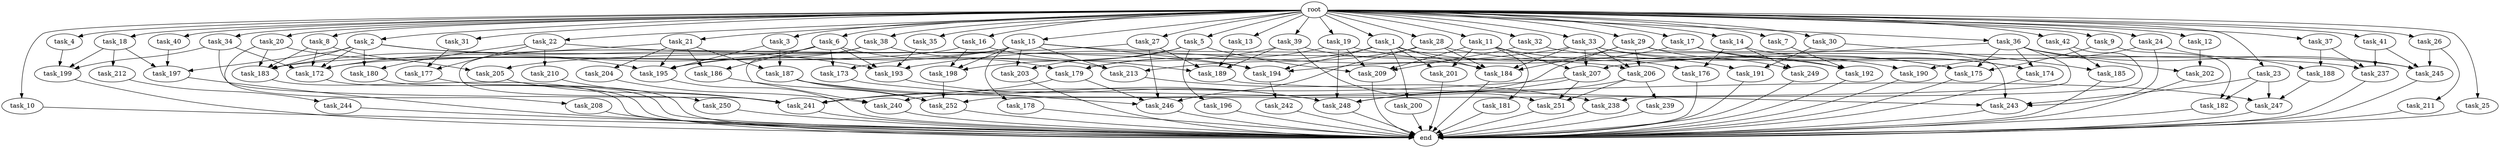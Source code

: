 digraph G {
  task_12 [size="2.048000"];
  task_199 [size="2095944040.448000"];
  task_36 [size="2.048000"];
  task_42 [size="2.048000"];
  task_19 [size="2.048000"];
  task_249 [size="2147483648.000000"];
  task_196 [size="154618822.656000"];
  root [size="0.000000"];
  task_10 [size="2.048000"];
  task_18 [size="2.048000"];
  task_1 [size="2.048000"];
  task_189 [size="3367254360.064000"];
  task_183 [size="3487513444.352000"];
  task_4 [size="2.048000"];
  task_33 [size="2.048000"];
  task_22 [size="2.048000"];
  task_205 [size="2233382993.920000"];
  task_15 [size="2.048000"];
  task_5 [size="2.048000"];
  end [size="0.000000"];
  task_206 [size="2302102470.656000"];
  task_246 [size="4380866641.920000"];
  task_14 [size="2.048000"];
  task_244 [size="618475290.624000"];
  task_38 [size="2.048000"];
  task_252 [size="1460288880.640000"];
  task_241 [size="3951369912.320000"];
  task_16 [size="2.048000"];
  task_7 [size="2.048000"];
  task_242 [size="841813590.016000"];
  task_27 [size="2.048000"];
  task_203 [size="584115552.256000"];
  task_211 [size="68719476.736000"];
  task_26 [size="2.048000"];
  task_177 [size="223338299.392000"];
  task_239 [size="618475290.624000"];
  task_209 [size="1477468749.824000"];
  task_193 [size="3745211482.112000"];
  task_176 [size="1992864825.344000"];
  task_30 [size="2.048000"];
  task_245 [size="4346506903.552000"];
  task_172 [size="3573412790.272000"];
  task_213 [size="2662879723.520000"];
  task_200 [size="1391569403.904000"];
  task_197 [size="2937757630.464000"];
  task_39 [size="2.048000"];
  task_179 [size="3384434229.248000"];
  task_182 [size="1992864825.344000"];
  task_192 [size="1700807049.216000"];
  task_204 [size="1717986918.400000"];
  task_201 [size="2010044694.528000"];
  task_17 [size="2.048000"];
  task_31 [size="2.048000"];
  task_194 [size="2405181685.760000"];
  task_2 [size="2.048000"];
  task_41 [size="2.048000"];
  task_237 [size="2216203124.736000"];
  task_35 [size="2.048000"];
  task_3 [size="2.048000"];
  task_187 [size="2147483648.000000"];
  task_247 [size="3384434229.248000"];
  task_40 [size="2.048000"];
  task_181 [size="618475290.624000"];
  task_184 [size="4810363371.520000"];
  task_8 [size="2.048000"];
  task_191 [size="1460288880.640000"];
  task_212 [size="1391569403.904000"];
  task_173 [size="1872605741.056000"];
  task_198 [size="1013612281.856000"];
  task_21 [size="2.048000"];
  task_28 [size="2.048000"];
  task_175 [size="3264175144.960000"];
  task_25 [size="2.048000"];
  task_23 [size="2.048000"];
  task_190 [size="687194767.360000"];
  task_6 [size="2.048000"];
  task_207 [size="3178275799.040000"];
  task_32 [size="2.048000"];
  task_250 [size="1717986918.400000"];
  task_20 [size="2.048000"];
  task_243 [size="2834678415.360000"];
  task_238 [size="1529008357.376000"];
  task_9 [size="2.048000"];
  task_37 [size="2.048000"];
  task_180 [size="309237645.312000"];
  task_248 [size="2886218022.912000"];
  task_188 [size="137438953.472000"];
  task_195 [size="4587025072.128000"];
  task_185 [size="498216206.336000"];
  task_186 [size="3435973836.800000"];
  task_34 [size="2.048000"];
  task_240 [size="1975684956.160000"];
  task_202 [size="1683627180.032000"];
  task_29 [size="2.048000"];
  task_174 [size="2989297238.016000"];
  task_178 [size="429496729.600000"];
  task_13 [size="2.048000"];
  task_251 [size="2147483648.000000"];
  task_24 [size="2.048000"];
  task_208 [size="618475290.624000"];
  task_11 [size="2.048000"];
  task_210 [size="154618822.656000"];

  task_12 -> task_202 [size="411041792.000000"];
  task_199 -> end [size="1.000000"];
  task_36 -> task_175 [size="411041792.000000"];
  task_36 -> task_207 [size="411041792.000000"];
  task_36 -> task_202 [size="411041792.000000"];
  task_36 -> task_245 [size="411041792.000000"];
  task_36 -> task_174 [size="411041792.000000"];
  task_36 -> task_252 [size="411041792.000000"];
  task_42 -> task_238 [size="209715200.000000"];
  task_42 -> task_185 [size="209715200.000000"];
  task_19 -> task_248 [size="134217728.000000"];
  task_19 -> task_176 [size="134217728.000000"];
  task_19 -> task_179 [size="134217728.000000"];
  task_19 -> task_209 [size="134217728.000000"];
  task_249 -> end [size="1.000000"];
  task_196 -> end [size="1.000000"];
  root -> task_12 [size="1.000000"];
  root -> task_35 [size="1.000000"];
  root -> task_14 [size="1.000000"];
  root -> task_36 [size="1.000000"];
  root -> task_37 [size="1.000000"];
  root -> task_6 [size="1.000000"];
  root -> task_32 [size="1.000000"];
  root -> task_38 [size="1.000000"];
  root -> task_42 [size="1.000000"];
  root -> task_19 [size="1.000000"];
  root -> task_13 [size="1.000000"];
  root -> task_20 [size="1.000000"];
  root -> task_16 [size="1.000000"];
  root -> task_9 [size="1.000000"];
  root -> task_31 [size="1.000000"];
  root -> task_10 [size="1.000000"];
  root -> task_1 [size="1.000000"];
  root -> task_18 [size="1.000000"];
  root -> task_5 [size="1.000000"];
  root -> task_2 [size="1.000000"];
  root -> task_4 [size="1.000000"];
  root -> task_27 [size="1.000000"];
  root -> task_41 [size="1.000000"];
  root -> task_11 [size="1.000000"];
  root -> task_23 [size="1.000000"];
  root -> task_3 [size="1.000000"];
  root -> task_26 [size="1.000000"];
  root -> task_7 [size="1.000000"];
  root -> task_40 [size="1.000000"];
  root -> task_34 [size="1.000000"];
  root -> task_17 [size="1.000000"];
  root -> task_33 [size="1.000000"];
  root -> task_15 [size="1.000000"];
  root -> task_22 [size="1.000000"];
  root -> task_29 [size="1.000000"];
  root -> task_8 [size="1.000000"];
  root -> task_30 [size="1.000000"];
  root -> task_39 [size="1.000000"];
  root -> task_25 [size="1.000000"];
  root -> task_24 [size="1.000000"];
  root -> task_21 [size="1.000000"];
  root -> task_28 [size="1.000000"];
  task_10 -> end [size="1.000000"];
  task_18 -> task_197 [size="679477248.000000"];
  task_18 -> task_199 [size="679477248.000000"];
  task_18 -> task_212 [size="679477248.000000"];
  task_1 -> task_201 [size="679477248.000000"];
  task_1 -> task_184 [size="679477248.000000"];
  task_1 -> task_191 [size="679477248.000000"];
  task_1 -> task_179 [size="679477248.000000"];
  task_1 -> task_194 [size="679477248.000000"];
  task_1 -> task_200 [size="679477248.000000"];
  task_189 -> task_243 [size="301989888.000000"];
  task_183 -> end [size="1.000000"];
  task_4 -> task_199 [size="134217728.000000"];
  task_33 -> task_175 [size="838860800.000000"];
  task_33 -> task_184 [size="838860800.000000"];
  task_33 -> task_206 [size="838860800.000000"];
  task_33 -> task_245 [size="838860800.000000"];
  task_33 -> task_207 [size="838860800.000000"];
  task_33 -> task_193 [size="838860800.000000"];
  task_22 -> task_180 [size="75497472.000000"];
  task_22 -> task_177 [size="75497472.000000"];
  task_22 -> task_206 [size="75497472.000000"];
  task_22 -> task_210 [size="75497472.000000"];
  task_205 -> task_241 [size="209715200.000000"];
  task_15 -> task_198 [size="209715200.000000"];
  task_15 -> task_203 [size="209715200.000000"];
  task_15 -> task_178 [size="209715200.000000"];
  task_15 -> task_172 [size="209715200.000000"];
  task_15 -> task_194 [size="209715200.000000"];
  task_15 -> task_237 [size="209715200.000000"];
  task_15 -> task_195 [size="209715200.000000"];
  task_15 -> task_213 [size="209715200.000000"];
  task_5 -> task_173 [size="75497472.000000"];
  task_5 -> task_196 [size="75497472.000000"];
  task_5 -> task_203 [size="75497472.000000"];
  task_5 -> task_209 [size="75497472.000000"];
  task_206 -> task_248 [size="301989888.000000"];
  task_206 -> task_239 [size="301989888.000000"];
  task_206 -> task_251 [size="301989888.000000"];
  task_246 -> end [size="1.000000"];
  task_14 -> task_249 [size="838860800.000000"];
  task_14 -> task_176 [size="838860800.000000"];
  task_14 -> task_174 [size="838860800.000000"];
  task_244 -> end [size="1.000000"];
  task_38 -> task_240 [size="679477248.000000"];
  task_38 -> task_213 [size="679477248.000000"];
  task_38 -> task_195 [size="679477248.000000"];
  task_252 -> end [size="1.000000"];
  task_241 -> end [size="1.000000"];
  task_16 -> task_183 [size="75497472.000000"];
  task_16 -> task_198 [size="75497472.000000"];
  task_16 -> task_189 [size="75497472.000000"];
  task_7 -> task_192 [size="209715200.000000"];
  task_242 -> end [size="1.000000"];
  task_27 -> task_205 [size="679477248.000000"];
  task_27 -> task_246 [size="679477248.000000"];
  task_27 -> task_189 [size="679477248.000000"];
  task_203 -> end [size="1.000000"];
  task_211 -> end [size="1.000000"];
  task_26 -> task_245 [size="33554432.000000"];
  task_26 -> task_211 [size="33554432.000000"];
  task_177 -> end [size="1.000000"];
  task_239 -> end [size="1.000000"];
  task_209 -> end [size="1.000000"];
  task_193 -> task_248 [size="301989888.000000"];
  task_176 -> end [size="1.000000"];
  task_30 -> task_191 [size="33554432.000000"];
  task_30 -> task_185 [size="33554432.000000"];
  task_245 -> end [size="1.000000"];
  task_172 -> end [size="1.000000"];
  task_213 -> task_238 [size="536870912.000000"];
  task_200 -> end [size="1.000000"];
  task_197 -> end [size="1.000000"];
  task_39 -> task_198 [size="209715200.000000"];
  task_39 -> task_184 [size="209715200.000000"];
  task_39 -> task_251 [size="209715200.000000"];
  task_39 -> task_189 [size="209715200.000000"];
  task_179 -> task_241 [size="838860800.000000"];
  task_179 -> task_246 [size="838860800.000000"];
  task_182 -> end [size="1.000000"];
  task_192 -> end [size="1.000000"];
  task_204 -> task_240 [size="75497472.000000"];
  task_201 -> end [size="1.000000"];
  task_17 -> task_192 [size="209715200.000000"];
  task_17 -> task_194 [size="209715200.000000"];
  task_17 -> task_174 [size="209715200.000000"];
  task_31 -> task_177 [size="33554432.000000"];
  task_194 -> task_242 [size="411041792.000000"];
  task_2 -> task_183 [size="75497472.000000"];
  task_2 -> task_197 [size="75497472.000000"];
  task_2 -> task_180 [size="75497472.000000"];
  task_2 -> task_172 [size="75497472.000000"];
  task_2 -> task_194 [size="75497472.000000"];
  task_2 -> task_193 [size="75497472.000000"];
  task_41 -> task_245 [size="838860800.000000"];
  task_41 -> task_237 [size="838860800.000000"];
  task_237 -> end [size="1.000000"];
  task_35 -> task_193 [size="75497472.000000"];
  task_3 -> task_187 [size="209715200.000000"];
  task_3 -> task_195 [size="209715200.000000"];
  task_187 -> task_252 [size="134217728.000000"];
  task_187 -> task_247 [size="134217728.000000"];
  task_187 -> task_248 [size="134217728.000000"];
  task_247 -> end [size="1.000000"];
  task_40 -> task_197 [size="679477248.000000"];
  task_181 -> end [size="1.000000"];
  task_184 -> end [size="1.000000"];
  task_8 -> task_183 [size="411041792.000000"];
  task_8 -> task_172 [size="411041792.000000"];
  task_8 -> task_205 [size="411041792.000000"];
  task_191 -> end [size="1.000000"];
  task_212 -> task_244 [size="301989888.000000"];
  task_173 -> task_246 [size="209715200.000000"];
  task_198 -> task_252 [size="134217728.000000"];
  task_21 -> task_183 [size="838860800.000000"];
  task_21 -> task_187 [size="838860800.000000"];
  task_21 -> task_195 [size="838860800.000000"];
  task_21 -> task_186 [size="838860800.000000"];
  task_21 -> task_204 [size="838860800.000000"];
  task_28 -> task_184 [size="411041792.000000"];
  task_28 -> task_192 [size="411041792.000000"];
  task_28 -> task_213 [size="411041792.000000"];
  task_28 -> task_246 [size="411041792.000000"];
  task_175 -> end [size="1.000000"];
  task_25 -> end [size="1.000000"];
  task_23 -> task_182 [size="838860800.000000"];
  task_23 -> task_243 [size="838860800.000000"];
  task_23 -> task_247 [size="838860800.000000"];
  task_190 -> end [size="1.000000"];
  task_6 -> task_250 [size="838860800.000000"];
  task_6 -> task_173 [size="838860800.000000"];
  task_6 -> task_186 [size="838860800.000000"];
  task_6 -> task_179 [size="838860800.000000"];
  task_6 -> task_172 [size="838860800.000000"];
  task_6 -> task_193 [size="838860800.000000"];
  task_207 -> task_241 [size="536870912.000000"];
  task_207 -> task_251 [size="536870912.000000"];
  task_207 -> task_248 [size="536870912.000000"];
  task_32 -> task_175 [size="209715200.000000"];
  task_32 -> task_209 [size="209715200.000000"];
  task_250 -> end [size="1.000000"];
  task_20 -> task_183 [size="301989888.000000"];
  task_20 -> task_195 [size="301989888.000000"];
  task_20 -> task_208 [size="301989888.000000"];
  task_243 -> end [size="1.000000"];
  task_238 -> end [size="1.000000"];
  task_9 -> task_175 [size="134217728.000000"];
  task_9 -> task_182 [size="134217728.000000"];
  task_37 -> task_188 [size="33554432.000000"];
  task_37 -> task_237 [size="33554432.000000"];
  task_180 -> end [size="1.000000"];
  task_248 -> end [size="1.000000"];
  task_188 -> task_247 [size="679477248.000000"];
  task_195 -> end [size="1.000000"];
  task_185 -> end [size="1.000000"];
  task_186 -> task_252 [size="33554432.000000"];
  task_34 -> task_172 [size="209715200.000000"];
  task_34 -> task_241 [size="209715200.000000"];
  task_34 -> task_199 [size="209715200.000000"];
  task_240 -> end [size="1.000000"];
  task_202 -> end [size="1.000000"];
  task_29 -> task_249 [size="209715200.000000"];
  task_29 -> task_184 [size="209715200.000000"];
  task_29 -> task_240 [size="209715200.000000"];
  task_29 -> task_243 [size="209715200.000000"];
  task_29 -> task_206 [size="209715200.000000"];
  task_174 -> end [size="1.000000"];
  task_178 -> end [size="1.000000"];
  task_13 -> task_189 [size="679477248.000000"];
  task_251 -> end [size="1.000000"];
  task_24 -> task_190 [size="33554432.000000"];
  task_24 -> task_243 [size="33554432.000000"];
  task_24 -> task_188 [size="33554432.000000"];
  task_208 -> end [size="1.000000"];
  task_11 -> task_201 [size="301989888.000000"];
  task_11 -> task_190 [size="301989888.000000"];
  task_11 -> task_207 [size="301989888.000000"];
  task_11 -> task_209 [size="301989888.000000"];
  task_11 -> task_181 [size="301989888.000000"];
  task_210 -> task_241 [size="134217728.000000"];
}
